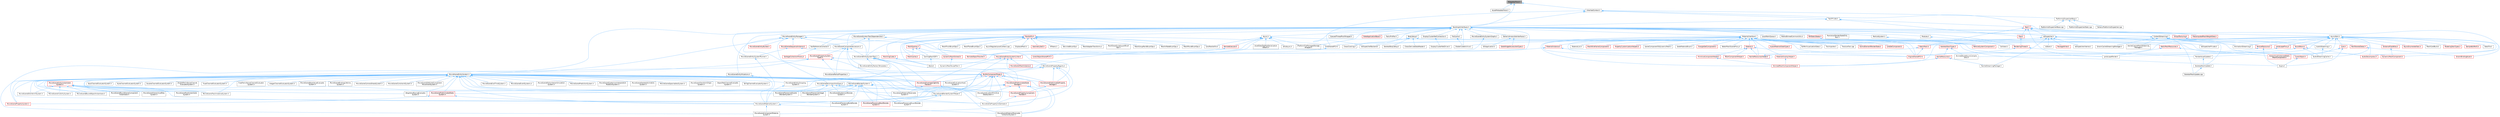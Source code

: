 digraph "MetadataTrace.h"
{
 // INTERACTIVE_SVG=YES
 // LATEX_PDF_SIZE
  bgcolor="transparent";
  edge [fontname=Helvetica,fontsize=10,labelfontname=Helvetica,labelfontsize=10];
  node [fontname=Helvetica,fontsize=10,shape=box,height=0.2,width=0.4];
  Node1 [id="Node000001",label="MetadataTrace.h",height=0.2,width=0.4,color="gray40", fillcolor="grey60", style="filled", fontcolor="black",tooltip=" "];
  Node1 -> Node2 [id="edge1_Node000001_Node000002",dir="back",color="steelblue1",style="solid",tooltip=" "];
  Node2 [id="Node000002",label="AssetMetadataTrace.h",height=0.2,width=0.4,color="grey40", fillcolor="white", style="filled",URL="$d5/d41/AssetMetadataTrace_8h.html",tooltip=" "];
  Node1 -> Node3 [id="edge2_Node000001_Node000003",dir="back",color="steelblue1",style="solid",tooltip=" "];
  Node3 [id="Node000003",label="InheritedContext.h",height=0.2,width=0.4,color="grey40", fillcolor="white", style="filled",URL="$dc/d6a/InheritedContext_8h.html",tooltip=" "];
  Node3 -> Node4 [id="edge3_Node000003_Node000004",dir="back",color="steelblue1",style="solid",tooltip=" "];
  Node4 [id="Node000004",label="AsyncWork.h",height=0.2,width=0.4,color="grey40", fillcolor="white", style="filled",URL="$da/d9a/AsyncWork_8h.html",tooltip=" "];
  Node4 -> Node5 [id="edge4_Node000004_Node000005",dir="back",color="steelblue1",style="solid",tooltip=" "];
  Node5 [id="Node000005",label="AnimationStreaming.h",height=0.2,width=0.4,color="grey40", fillcolor="white", style="filled",URL="$d5/d44/AnimationStreaming_8h.html",tooltip=" "];
  Node4 -> Node6 [id="edge5_Node000004_Node000006",dir="back",color="steelblue1",style="solid",tooltip=" "];
  Node6 [id="Node000006",label="AsyncEnumerateTask.h",height=0.2,width=0.4,color="red", fillcolor="#FFF0F0", style="filled",URL="$d5/d71/AsyncEnumerateTask_8h.html",tooltip=" "];
  Node4 -> Node9 [id="edge6_Node000004_Node000009",dir="back",color="steelblue1",style="solid",tooltip=" "];
  Node9 [id="Node000009",label="AudioDecompress.h",height=0.2,width=0.4,color="red", fillcolor="#FFF0F0", style="filled",URL="$d9/dfd/AudioDecompress_8h.html",tooltip=" "];
  Node4 -> Node11 [id="edge7_Node000004_Node000011",dir="back",color="steelblue1",style="solid",tooltip=" "];
  Node11 [id="Node000011",label="AudioStreaming.h",height=0.2,width=0.4,color="grey40", fillcolor="white", style="filled",URL="$db/d37/AudioStreaming_8h.html",tooltip=" "];
  Node11 -> Node12 [id="edge8_Node000011_Node000012",dir="back",color="steelblue1",style="solid",tooltip=" "];
  Node12 [id="Node000012",label="AudioStreamingCache.h",height=0.2,width=0.4,color="grey40", fillcolor="white", style="filled",URL="$d2/dc1/AudioStreamingCache_8h.html",tooltip=" "];
  Node4 -> Node12 [id="edge9_Node000004_Node000012",dir="back",color="steelblue1",style="solid",tooltip=" "];
  Node4 -> Node13 [id="edge10_Node000004_Node000013",dir="back",color="steelblue1",style="solid",tooltip=" "];
  Node13 [id="Node000013",label="Core.h",height=0.2,width=0.4,color="red", fillcolor="#FFF0F0", style="filled",URL="$d6/dd7/Core_8h.html",tooltip=" "];
  Node13 -> Node14 [id="edge11_Node000013_Node000014",dir="back",color="steelblue1",style="solid",tooltip=" "];
  Node14 [id="Node000014",label="CoreUObject.h",height=0.2,width=0.4,color="red", fillcolor="#FFF0F0", style="filled",URL="$d0/ded/CoreUObject_8h.html",tooltip=" "];
  Node14 -> Node15 [id="edge12_Node000014_Node000015",dir="back",color="steelblue1",style="solid",tooltip=" "];
  Node15 [id="Node000015",label="Engine.h",height=0.2,width=0.4,color="grey40", fillcolor="white", style="filled",URL="$d1/d34/Public_2Engine_8h.html",tooltip=" "];
  Node13 -> Node15 [id="edge13_Node000013_Node000015",dir="back",color="steelblue1",style="solid",tooltip=" "];
  Node4 -> Node22 [id="edge14_Node000004_Node000022",dir="back",color="steelblue1",style="solid",tooltip=" "];
  Node22 [id="Node000022",label="CoreSharedPCH.h",height=0.2,width=0.4,color="grey40", fillcolor="white", style="filled",URL="$d8/de5/CoreSharedPCH_8h.html",tooltip=" "];
  Node22 -> Node23 [id="edge15_Node000022_Node000023",dir="back",color="steelblue1",style="solid",tooltip=" "];
  Node23 [id="Node000023",label="CoreUObjectSharedPCH.h",height=0.2,width=0.4,color="red", fillcolor="#FFF0F0", style="filled",URL="$de/d2f/CoreUObjectSharedPCH_8h.html",tooltip=" "];
  Node4 -> Node27 [id="edge16_Node000004_Node000027",dir="back",color="steelblue1",style="solid",tooltip=" "];
  Node27 [id="Node000027",label="DistanceFieldAtlas.h",height=0.2,width=0.4,color="red", fillcolor="#FFF0F0", style="filled",URL="$df/def/DistanceFieldAtlas_8h.html",tooltip=" "];
  Node27 -> Node29 [id="edge17_Node000027_Node000029",dir="back",color="steelblue1",style="solid",tooltip=" "];
  Node29 [id="Node000029",label="DynamicMeshComponent.h",height=0.2,width=0.4,color="red", fillcolor="#FFF0F0", style="filled",URL="$d8/d66/DynamicMeshComponent_8h.html",tooltip=" "];
  Node4 -> Node101 [id="edge18_Node000004_Node000101",dir="back",color="steelblue1",style="solid",tooltip=" "];
  Node101 [id="Node000101",label="GroomBindingAsset.h",height=0.2,width=0.4,color="red", fillcolor="#FFF0F0", style="filled",URL="$de/d26/GroomBindingAsset_8h.html",tooltip=" "];
  Node4 -> Node107 [id="edge19_Node000004_Node000107",dir="back",color="steelblue1",style="solid",tooltip=" "];
  Node107 [id="Node000107",label="HierarchicalInstancedStatic\lMeshComponent.h",height=0.2,width=0.4,color="red", fillcolor="#FFF0F0", style="filled",URL="$d3/ddb/HierarchicalInstancedStaticMeshComponent_8h.html",tooltip=" "];
  Node4 -> Node109 [id="edge20_Node000004_Node000109",dir="back",color="steelblue1",style="solid",tooltip=" "];
  Node109 [id="Node000109",label="LandscapeProxy.h",height=0.2,width=0.4,color="red", fillcolor="#FFF0F0", style="filled",URL="$db/dae/LandscapeProxy_8h.html",tooltip=" "];
  Node109 -> Node116 [id="edge21_Node000109_Node000116",dir="back",color="steelblue1",style="solid",tooltip=" "];
  Node116 [id="Node000116",label="LandscapeRender.h",height=0.2,width=0.4,color="grey40", fillcolor="white", style="filled",URL="$df/d67/LandscapeRender_8h.html",tooltip=" "];
  Node4 -> Node119 [id="edge22_Node000004_Node000119",dir="back",color="steelblue1",style="solid",tooltip=" "];
  Node119 [id="Node000119",label="MeshCardBuild.h",height=0.2,width=0.4,color="grey40", fillcolor="white", style="filled",URL="$d8/df6/MeshCardBuild_8h.html",tooltip=" "];
  Node4 -> Node120 [id="edge23_Node000004_Node000120",dir="back",color="steelblue1",style="solid",tooltip=" "];
  Node120 [id="Node000120",label="ModelingTaskTypes.h",height=0.2,width=0.4,color="red", fillcolor="#FFF0F0", style="filled",URL="$d0/dd2/ModelingTaskTypes_8h.html",tooltip=" "];
  Node4 -> Node122 [id="edge24_Node000004_Node000122",dir="back",color="steelblue1",style="solid",tooltip=" "];
  Node122 [id="Node000122",label="RenderAssetUpdate.h",height=0.2,width=0.4,color="grey40", fillcolor="white", style="filled",URL="$df/da4/RenderAssetUpdate_8h.html",tooltip=" "];
  Node122 -> Node123 [id="edge25_Node000122_Node000123",dir="back",color="steelblue1",style="solid",tooltip=" "];
  Node123 [id="Node000123",label="SkeletalMeshUpdate.h",height=0.2,width=0.4,color="grey40", fillcolor="white", style="filled",URL="$df/d79/SkeletalMeshUpdate_8h.html",tooltip=" "];
  Node123 -> Node124 [id="edge26_Node000123_Node000124",dir="back",color="steelblue1",style="solid",tooltip=" "];
  Node124 [id="Node000124",label="SkeletalMeshUpdate.cpp",height=0.2,width=0.4,color="grey40", fillcolor="white", style="filled",URL="$db/d45/SkeletalMeshUpdate_8cpp.html",tooltip=" "];
  Node4 -> Node125 [id="edge27_Node000004_Node000125",dir="back",color="steelblue1",style="solid",tooltip=" "];
  Node125 [id="Node000125",label="SampleBufferIO.h",height=0.2,width=0.4,color="red", fillcolor="#FFF0F0", style="filled",URL="$df/d39/SampleBufferIO_8h.html",tooltip=" "];
  Node4 -> Node139 [id="edge28_Node000004_Node000139",dir="back",color="steelblue1",style="solid",tooltip=" "];
  Node139 [id="Node000139",label="SkinnedAssetAsyncCompile\lUtils.h",height=0.2,width=0.4,color="grey40", fillcolor="white", style="filled",URL="$d0/dc7/SkinnedAssetAsyncCompileUtils_8h.html",tooltip=" "];
  Node4 -> Node140 [id="edge29_Node000004_Node000140",dir="back",color="steelblue1",style="solid",tooltip=" "];
  Node140 [id="Node000140",label="SoundWave.h",height=0.2,width=0.4,color="red", fillcolor="#FFF0F0", style="filled",URL="$d3/d6d/SoundWave_8h.html",tooltip=" "];
  Node140 -> Node9 [id="edge30_Node000140_Node000009",dir="back",color="steelblue1",style="solid",tooltip=" "];
  Node140 -> Node12 [id="edge31_Node000140_Node000012",dir="back",color="steelblue1",style="solid",tooltip=" "];
  Node140 -> Node25 [id="edge32_Node000140_Node000025",dir="back",color="steelblue1",style="solid",tooltip=" "];
  Node25 [id="Node000025",label="EngineSharedPCH.h",height=0.2,width=0.4,color="red", fillcolor="#FFF0F0", style="filled",URL="$dc/dbb/EngineSharedPCH_8h.html",tooltip=" "];
  Node4 -> Node174 [id="edge33_Node000004_Node000174",dir="back",color="steelblue1",style="solid",tooltip=" "];
  Node174 [id="Node000174",label="StaticMesh.h",height=0.2,width=0.4,color="red", fillcolor="#FFF0F0", style="filled",URL="$dc/d8f/StaticMesh_8h.html",tooltip=" "];
  Node174 -> Node25 [id="edge34_Node000174_Node000025",dir="back",color="steelblue1",style="solid",tooltip=" "];
  Node174 -> Node429 [id="edge35_Node000174_Node000429",dir="back",color="steelblue1",style="solid",tooltip=" "];
  Node429 [id="Node000429",label="NaniteResourcesHelper.h",height=0.2,width=0.4,color="red", fillcolor="#FFF0F0", style="filled",URL="$dc/d48/NaniteResourcesHelper_8h.html",tooltip=" "];
  Node429 -> Node429 [id="edge36_Node000429_Node000429",dir="back",color="steelblue1",style="solid",tooltip=" "];
  Node4 -> Node436 [id="edge37_Node000004_Node000436",dir="back",color="steelblue1",style="solid",tooltip=" "];
  Node436 [id="Node000436",label="StatsFile.h",height=0.2,width=0.4,color="grey40", fillcolor="white", style="filled",URL="$d7/d3b/StatsFile_8h.html",tooltip=" "];
  Node4 -> Node437 [id="edge38_Node000004_Node000437",dir="back",color="steelblue1",style="solid",tooltip=" "];
  Node437 [id="Node000437",label="TextureResource.h",height=0.2,width=0.4,color="red", fillcolor="#FFF0F0", style="filled",URL="$dd/df3/TextureResource_8h.html",tooltip=" "];
  Node437 -> Node15 [id="edge39_Node000437_Node000015",dir="back",color="steelblue1",style="solid",tooltip=" "];
  Node437 -> Node25 [id="edge40_Node000437_Node000025",dir="back",color="steelblue1",style="solid",tooltip=" "];
  Node3 -> Node448 [id="edge41_Node000003_Node000448",dir="back",color="steelblue1",style="solid",tooltip=" "];
  Node448 [id="Node000448",label="IoDispatcherBackend.h",height=0.2,width=0.4,color="grey40", fillcolor="white", style="filled",URL="$d3/df3/IoDispatcherBackend_8h.html",tooltip=" "];
  Node3 -> Node449 [id="edge42_Node000003_Node000449",dir="back",color="steelblue1",style="solid",tooltip=" "];
  Node449 [id="Node000449",label="PlatformIoDispatcherBase.h",height=0.2,width=0.4,color="grey40", fillcolor="white", style="filled",URL="$d7/d2e/PlatformIoDispatcherBase_8h.html",tooltip=" "];
  Node449 -> Node450 [id="edge43_Node000449_Node000450",dir="back",color="steelblue1",style="solid",tooltip=" "];
  Node450 [id="Node000450",label="GenericPlatformIoDispatcher.cpp",height=0.2,width=0.4,color="grey40", fillcolor="white", style="filled",URL="$d3/d36/GenericPlatformIoDispatcher_8cpp.html",tooltip=" "];
  Node449 -> Node451 [id="edge44_Node000449_Node000451",dir="back",color="steelblue1",style="solid",tooltip=" "];
  Node451 [id="Node000451",label="PlatformIoDispatcherBase.cpp",height=0.2,width=0.4,color="grey40", fillcolor="white", style="filled",URL="$d6/dce/PlatformIoDispatcherBase_8cpp.html",tooltip=" "];
  Node449 -> Node452 [id="edge45_Node000449_Node000452",dir="back",color="steelblue1",style="solid",tooltip=" "];
  Node452 [id="Node000452",label="PlatformIoDispatcherStats.cpp",height=0.2,width=0.4,color="grey40", fillcolor="white", style="filled",URL="$df/d0f/PlatformIoDispatcherStats_8cpp.html",tooltip=" "];
  Node3 -> Node453 [id="edge46_Node000003_Node000453",dir="back",color="steelblue1",style="solid",tooltip=" "];
  Node453 [id="Node000453",label="TaskGraphInterfaces.h",height=0.2,width=0.4,color="grey40", fillcolor="white", style="filled",URL="$d2/d4c/TaskGraphInterfaces_8h.html",tooltip=" "];
  Node453 -> Node454 [id="edge47_Node000453_Node000454",dir="back",color="steelblue1",style="solid",tooltip=" "];
  Node454 [id="Node000454",label="Async.h",height=0.2,width=0.4,color="grey40", fillcolor="white", style="filled",URL="$d7/ddf/Async_8h.html",tooltip=" "];
  Node454 -> Node455 [id="edge48_Node000454_Node000455",dir="back",color="steelblue1",style="solid",tooltip=" "];
  Node455 [id="Node000455",label="AssetDataTagMapSerialization\lDetails.h",height=0.2,width=0.4,color="grey40", fillcolor="white", style="filled",URL="$d5/d67/AssetDataTagMapSerializationDetails_8h.html",tooltip=" "];
  Node454 -> Node14 [id="edge49_Node000454_Node000014",dir="back",color="steelblue1",style="solid",tooltip=" "];
  Node454 -> Node456 [id="edge50_Node000454_Node000456",dir="back",color="steelblue1",style="solid",tooltip=" "];
  Node456 [id="Node000456",label="CoroParallelFor.h",height=0.2,width=0.4,color="grey40", fillcolor="white", style="filled",URL="$d2/d05/CoroParallelFor_8h.html",tooltip=" "];
  Node454 -> Node457 [id="edge51_Node000454_Node000457",dir="back",color="steelblue1",style="solid",tooltip=" "];
  Node457 [id="Node000457",label="DynamicMeshSculptTool.h",height=0.2,width=0.4,color="grey40", fillcolor="white", style="filled",URL="$d6/d16/DynamicMeshSculptTool_8h.html",tooltip=" "];
  Node454 -> Node458 [id="edge52_Node000454_Node000458",dir="back",color="steelblue1",style="solid",tooltip=" "];
  Node458 [id="Node000458",label="IPlatformFileManagedStorage\lWrapper.h",height=0.2,width=0.4,color="grey40", fillcolor="white", style="filled",URL="$db/d2e/IPlatformFileManagedStorageWrapper_8h.html",tooltip=" "];
  Node454 -> Node459 [id="edge53_Node000454_Node000459",dir="back",color="steelblue1",style="solid",tooltip=" "];
  Node459 [id="Node000459",label="RemoteExecutor.h",height=0.2,width=0.4,color="red", fillcolor="#FFF0F0", style="filled",URL="$d4/dbc/RemoteExecutor_8h.html",tooltip=" "];
  Node459 -> Node460 [id="edge54_Node000459_Node000460",dir="back",color="steelblue1",style="solid",tooltip=" "];
  Node460 [id="Node000460",label="RemoteObjectTransfer.h",height=0.2,width=0.4,color="red", fillcolor="#FFF0F0", style="filled",URL="$df/d26/RemoteObjectTransfer_8h.html",tooltip=" "];
  Node454 -> Node460 [id="edge55_Node000454_Node000460",dir="back",color="steelblue1",style="solid",tooltip=" "];
  Node454 -> Node1221 [id="edge56_Node000454_Node001221",dir="back",color="steelblue1",style="solid",tooltip=" "];
  Node1221 [id="Node001221",label="UtilsAsync.h",height=0.2,width=0.4,color="grey40", fillcolor="white", style="filled",URL="$d2/d0c/UtilsAsync_8h.html",tooltip=" "];
  Node453 -> Node463 [id="edge57_Node000453_Node000463",dir="back",color="steelblue1",style="solid",tooltip=" "];
  Node463 [id="Node000463",label="BodySetup.h",height=0.2,width=0.4,color="grey40", fillcolor="white", style="filled",URL="$d8/d7b/BodySetup_8h.html",tooltip=" "];
  Node463 -> Node464 [id="edge58_Node000463_Node000464",dir="back",color="steelblue1",style="solid",tooltip=" "];
  Node464 [id="Node000464",label="ChaosCooking.h",height=0.2,width=0.4,color="grey40", fillcolor="white", style="filled",URL="$de/d88/ChaosCooking_8h.html",tooltip=" "];
  Node463 -> Node465 [id="edge59_Node000463_Node000465",dir="back",color="steelblue1",style="solid",tooltip=" "];
  Node465 [id="Node000465",label="ChaosDerivedDataReader.h",height=0.2,width=0.4,color="grey40", fillcolor="white", style="filled",URL="$de/d70/ChaosDerivedDataReader_8h.html",tooltip=" "];
  Node463 -> Node29 [id="edge60_Node000463_Node000029",dir="back",color="steelblue1",style="solid",tooltip=" "];
  Node463 -> Node466 [id="edge61_Node000463_Node000466",dir="back",color="steelblue1",style="solid",tooltip=" "];
  Node466 [id="Node000466",label="SkeletalBodySetup.h",height=0.2,width=0.4,color="grey40", fillcolor="white", style="filled",URL="$dc/dbc/SkeletalBodySetup_8h.html",tooltip=" "];
  Node453 -> Node464 [id="edge62_Node000453_Node000464",dir="back",color="steelblue1",style="solid",tooltip=" "];
  Node453 -> Node1222 [id="edge63_Node000453_Node001222",dir="back",color="steelblue1",style="solid",tooltip=" "];
  Node1222 [id="Node001222",label="ContentStreaming.h",height=0.2,width=0.4,color="grey40", fillcolor="white", style="filled",URL="$dd/d05/ContentStreaming_8h.html",tooltip=" "];
  Node1222 -> Node5 [id="edge64_Node001222_Node000005",dir="back",color="steelblue1",style="solid",tooltip=" "];
  Node1222 -> Node9 [id="edge65_Node001222_Node000009",dir="back",color="steelblue1",style="solid",tooltip=" "];
  Node1222 -> Node11 [id="edge66_Node001222_Node000011",dir="back",color="steelblue1",style="solid",tooltip=" "];
  Node1222 -> Node12 [id="edge67_Node001222_Node000012",dir="back",color="steelblue1",style="solid",tooltip=" "];
  Node1222 -> Node1223 [id="edge68_Node001222_Node001223",dir="back",color="steelblue1",style="solid",tooltip=" "];
  Node1223 [id="Node001223",label="GroomCacheStreamingManager.h",height=0.2,width=0.4,color="grey40", fillcolor="white", style="filled",URL="$d3/dcf/GroomCacheStreamingManager_8h.html",tooltip=" "];
  Node1222 -> Node1224 [id="edge69_Node001222_Node001224",dir="back",color="steelblue1",style="solid",tooltip=" "];
  Node1224 [id="Node001224",label="NaniteCoarseMeshStreaming\lManager.h",height=0.2,width=0.4,color="grey40", fillcolor="white", style="filled",URL="$d2/dd8/NaniteCoarseMeshStreamingManager_8h.html",tooltip=" "];
  Node1222 -> Node124 [id="edge70_Node001222_Node000124",dir="back",color="steelblue1",style="solid",tooltip=" "];
  Node1222 -> Node675 [id="edge71_Node001222_Node000675",dir="back",color="steelblue1",style="solid",tooltip=" "];
  Node675 [id="Node000675",label="SkinnedMeshComponentHelper.h",height=0.2,width=0.4,color="red", fillcolor="#FFF0F0", style="filled",URL="$db/d81/SkinnedMeshComponentHelper_8h.html",tooltip=" "];
  Node1222 -> Node140 [id="edge72_Node001222_Node000140",dir="back",color="steelblue1",style="solid",tooltip=" "];
  Node453 -> Node22 [id="edge73_Node000453_Node000022",dir="back",color="steelblue1",style="solid",tooltip=" "];
  Node453 -> Node180 [id="edge74_Node000453_Node000180",dir="back",color="steelblue1",style="solid",tooltip=" "];
  Node180 [id="Node000180",label="DisplayClusterNetConnection.h",height=0.2,width=0.4,color="grey40", fillcolor="white", style="filled",URL="$d0/df0/DisplayClusterNetConnection_8h.html",tooltip=" "];
  Node180 -> Node181 [id="edge75_Node000180_Node000181",dir="back",color="steelblue1",style="solid",tooltip=" "];
  Node181 [id="Node000181",label="DisplayClusterNetDriver.h",height=0.2,width=0.4,color="grey40", fillcolor="white", style="filled",URL="$db/de1/DisplayClusterNetDriver_8h.html",tooltip=" "];
  Node453 -> Node1225 [id="edge76_Node000453_Node001225",dir="back",color="steelblue1",style="solid",tooltip=" "];
  Node1225 [id="Node001225",label="FastReferenceCollector.h",height=0.2,width=0.4,color="grey40", fillcolor="white", style="filled",URL="$dd/d44/FastReferenceCollector_8h.html",tooltip=" "];
  Node1225 -> Node1226 [id="edge77_Node001225_Node001226",dir="back",color="steelblue1",style="solid",tooltip=" "];
  Node1226 [id="Node001226",label="GarbageCollectionHistory.h",height=0.2,width=0.4,color="red", fillcolor="#FFF0F0", style="filled",URL="$d5/dee/GarbageCollectionHistory_8h.html",tooltip=" "];
  Node453 -> Node1228 [id="edge78_Node000453_Node001228",dir="back",color="steelblue1",style="solid",tooltip=" "];
  Node1228 [id="Node001228",label="FileCache.h",height=0.2,width=0.4,color="grey40", fillcolor="white", style="filled",URL="$da/d07/FileCache_8h.html",tooltip=" "];
  Node1228 -> Node1229 [id="edge79_Node001228_Node001229",dir="back",color="steelblue1",style="solid",tooltip=" "];
  Node1229 [id="Node001229",label="ShaderCodeArchive.h",height=0.2,width=0.4,color="grey40", fillcolor="white", style="filled",URL="$d4/dfd/ShaderCodeArchive_8h.html",tooltip=" "];
  Node453 -> Node1230 [id="edge80_Node000453_Node001230",dir="back",color="steelblue1",style="solid",tooltip=" "];
  Node1230 [id="Node001230",label="GenericAccessibleInterfaces.h",height=0.2,width=0.4,color="grey40", fillcolor="white", style="filled",URL="$d9/dbb/GenericAccessibleInterfaces_8h.html",tooltip=" "];
  Node1230 -> Node1231 [id="edge81_Node001230_Node001231",dir="back",color="steelblue1",style="solid",tooltip=" "];
  Node1231 [id="Node001231",label="IOSApplication.h",height=0.2,width=0.4,color="grey40", fillcolor="white", style="filled",URL="$de/d94/IOSApplication_8h.html",tooltip=" "];
  Node1230 -> Node1232 [id="edge82_Node001230_Node001232",dir="back",color="steelblue1",style="solid",tooltip=" "];
  Node1232 [id="Node001232",label="SlateWidgetAccessibleTypes.h",height=0.2,width=0.4,color="red", fillcolor="#FFF0F0", style="filled",URL="$d2/dbd/SlateWidgetAccessibleTypes_8h.html",tooltip=" "];
  Node453 -> Node458 [id="edge83_Node000453_Node000458",dir="back",color="steelblue1",style="solid",tooltip=" "];
  Node453 -> Node1910 [id="edge84_Node000453_Node001910",dir="back",color="steelblue1",style="solid",tooltip=" "];
  Node1910 [id="Node001910",label="IoDispatcher.h",height=0.2,width=0.4,color="grey40", fillcolor="white", style="filled",URL="$d8/d3c/IoDispatcher_8h.html",tooltip=" "];
  Node1910 -> Node1911 [id="edge85_Node001910_Node001911",dir="back",color="steelblue1",style="solid",tooltip=" "];
  Node1911 [id="Node001911",label="HairStrandsDatas.h",height=0.2,width=0.4,color="red", fillcolor="#FFF0F0", style="filled",URL="$d6/daf/HairStrandsDatas_8h.html",tooltip=" "];
  Node1911 -> Node101 [id="edge86_Node001911_Node000101",dir="back",color="steelblue1",style="solid",tooltip=" "];
  Node1910 -> Node448 [id="edge87_Node001910_Node000448",dir="back",color="steelblue1",style="solid",tooltip=" "];
  Node1910 -> Node1923 [id="edge88_Node001910_Node001923",dir="back",color="steelblue1",style="solid",tooltip=" "];
  Node1923 [id="Node001923",label="IoDispatcherInternal.h",height=0.2,width=0.4,color="grey40", fillcolor="white", style="filled",URL="$da/dee/IoDispatcherInternal_8h.html",tooltip=" "];
  Node1910 -> Node1924 [id="edge89_Node001910_Node001924",dir="back",color="steelblue1",style="solid",tooltip=" "];
  Node1924 [id="Node001924",label="IoDispatcherPrivate.h",height=0.2,width=0.4,color="grey40", fillcolor="white", style="filled",URL="$d3/dea/IoDispatcherPrivate_8h.html",tooltip=" "];
  Node1910 -> Node1925 [id="edge90_Node001910_Node001925",dir="back",color="steelblue1",style="solid",tooltip=" "];
  Node1925 [id="Node001925",label="IoStore.h",height=0.2,width=0.4,color="grey40", fillcolor="white", style="filled",URL="$d5/d52/IoStore_8h.html",tooltip=" "];
  Node1910 -> Node965 [id="edge91_Node001910_Node000965",dir="back",color="steelblue1",style="solid",tooltip=" "];
  Node965 [id="Node000965",label="NaniteStreamingManager.h",height=0.2,width=0.4,color="grey40", fillcolor="white", style="filled",URL="$d2/d3f/NaniteStreamingManager_8h.html",tooltip=" "];
  Node1910 -> Node1926 [id="edge92_Node001910_Node001926",dir="back",color="steelblue1",style="solid",tooltip=" "];
  Node1926 [id="Node001926",label="PackageWriter.h",height=0.2,width=0.4,color="red", fillcolor="#FFF0F0", style="filled",URL="$d4/d04/PackageWriter_8h.html",tooltip=" "];
  Node1910 -> Node1229 [id="edge93_Node001910_Node001229",dir="back",color="steelblue1",style="solid",tooltip=" "];
  Node1910 -> Node123 [id="edge94_Node001910_Node000123",dir="back",color="steelblue1",style="solid",tooltip=" "];
  Node453 -> Node1932 [id="edge95_Node000453_Node001932",dir="back",color="steelblue1",style="solid",tooltip=" "];
  Node1932 [id="Node001932",label="LocalWorkQueue.h",height=0.2,width=0.4,color="grey40", fillcolor="white", style="filled",URL="$d7/d67/LocalWorkQueue_8h.html",tooltip=" "];
  Node453 -> Node1933 [id="edge96_Node000453_Node001933",dir="back",color="steelblue1",style="solid",tooltip=" "];
  Node1933 [id="Node001933",label="MallocBinnedCommonUtils.h",height=0.2,width=0.4,color="grey40", fillcolor="white", style="filled",URL="$dc/ded/MallocBinnedCommonUtils_8h.html",tooltip=" "];
  Node453 -> Node1934 [id="edge97_Node000453_Node001934",dir="back",color="steelblue1",style="solid",tooltip=" "];
  Node1934 [id="Node001934",label="MarkActorRenderStateDirty\lTask.h",height=0.2,width=0.4,color="grey40", fillcolor="white", style="filled",URL="$d0/d61/MarkActorRenderStateDirtyTask_8h.html",tooltip=" "];
  Node453 -> Node1935 [id="edge98_Node000453_Node001935",dir="back",color="steelblue1",style="solid",tooltip=" "];
  Node1935 [id="Node001935",label="MaterialInterface.h",height=0.2,width=0.4,color="grey40", fillcolor="white", style="filled",URL="$de/daa/MaterialInterface_8h.html",tooltip=" "];
  Node1935 -> Node1936 [id="edge99_Node001935_Node001936",dir="back",color="steelblue1",style="solid",tooltip=" "];
  Node1936 [id="Node001936",label="AudioMaterialSlateTypes.h",height=0.2,width=0.4,color="red", fillcolor="#FFF0F0", style="filled",URL="$d3/d2d/AudioMaterialSlateTypes_8h.html",tooltip=" "];
  Node1935 -> Node1943 [id="edge100_Node001935_Node001943",dir="back",color="steelblue1",style="solid",tooltip=" "];
  Node1943 [id="Node001943",label="BufferVisualizationData.h",height=0.2,width=0.4,color="grey40", fillcolor="white", style="filled",URL="$df/df1/BufferVisualizationData_8h.html",tooltip=" "];
  Node1935 -> Node15 [id="edge101_Node001935_Node000015",dir="back",color="steelblue1",style="solid",tooltip=" "];
  Node1935 -> Node25 [id="edge102_Node001935_Node000025",dir="back",color="steelblue1",style="solid",tooltip=" "];
  Node1935 -> Node1944 [id="edge103_Node001935_Node001944",dir="back",color="steelblue1",style="solid",tooltip=" "];
  Node1944 [id="Node001944",label="FbxImporter.h",height=0.2,width=0.4,color="grey40", fillcolor="white", style="filled",URL="$d4/dfb/FbxImporter_8h.html",tooltip=" "];
  Node1935 -> Node289 [id="edge104_Node001935_Node000289",dir="back",color="steelblue1",style="solid",tooltip=" "];
  Node289 [id="Node000289",label="FractureTool.cpp",height=0.2,width=0.4,color="grey40", fillcolor="white", style="filled",URL="$dc/d9a/FractureTool_8cpp.html",tooltip=" "];
  Node1935 -> Node1945 [id="edge105_Node001935_Node001945",dir="back",color="steelblue1",style="solid",tooltip=" "];
  Node1945 [id="Node001945",label="GizmoElementRenderState.h",height=0.2,width=0.4,color="red", fillcolor="#FFF0F0", style="filled",URL="$dd/def/GizmoElementRenderState_8h.html",tooltip=" "];
  Node1935 -> Node116 [id="edge106_Node001935_Node000116",dir="back",color="steelblue1",style="solid",tooltip=" "];
  Node1935 -> Node595 [id="edge107_Node001935_Node000595",dir="back",color="steelblue1",style="solid",tooltip=" "];
  Node595 [id="Node000595",label="LineSetComponent.h",height=0.2,width=0.4,color="red", fillcolor="#FFF0F0", style="filled",URL="$d7/d6b/LineSetComponent_8h.html",tooltip=" "];
  Node1935 -> Node807 [id="edge108_Node001935_Node000807",dir="back",color="steelblue1",style="solid",tooltip=" "];
  Node807 [id="Node000807",label="Material.h",height=0.2,width=0.4,color="red", fillcolor="#FFF0F0", style="filled",URL="$df/d12/Material_8h.html",tooltip=" "];
  Node807 -> Node25 [id="edge109_Node000807_Node000025",dir="back",color="steelblue1",style="solid",tooltip=" "];
  Node807 -> Node825 [id="edge110_Node000807_Node000825",dir="back",color="steelblue1",style="solid",tooltip=" "];
  Node825 [id="Node000825",label="MeshComponentHelper.h",height=0.2,width=0.4,color="red", fillcolor="#FFF0F0", style="filled",URL="$d3/de8/MeshComponentHelper_8h.html",tooltip=" "];
  Node807 -> Node429 [id="edge111_Node000807_Node000429",dir="back",color="steelblue1",style="solid",tooltip=" "];
  Node807 -> Node827 [id="edge112_Node000807_Node000827",dir="back",color="steelblue1",style="solid",tooltip=" "];
  Node827 [id="Node000827",label="PrimitiveComponentHelper.h",height=0.2,width=0.4,color="red", fillcolor="#FFF0F0", style="filled",URL="$d1/d08/PrimitiveComponentHelper_8h.html",tooltip=" "];
  Node827 -> Node675 [id="edge113_Node000827_Node000675",dir="back",color="steelblue1",style="solid",tooltip=" "];
  Node1935 -> Node1946 [id="edge114_Node001935_Node001946",dir="back",color="steelblue1",style="solid",tooltip=" "];
  Node1946 [id="Node001946",label="MaterialInstance.h",height=0.2,width=0.4,color="red", fillcolor="#FFF0F0", style="filled",URL="$d7/d9c/MaterialInstance_8h.html",tooltip=" "];
  Node1946 -> Node25 [id="edge115_Node001946_Node000025",dir="back",color="steelblue1",style="solid",tooltip=" "];
  Node1946 -> Node1134 [id="edge116_Node001946_Node001134",dir="back",color="steelblue1",style="solid",tooltip=" "];
  Node1134 [id="Node001134",label="MovieSceneMaterialSystem.h",height=0.2,width=0.4,color="grey40", fillcolor="white", style="filled",URL="$d2/d2f/MovieSceneMaterialSystem_8h.html",tooltip=" "];
  Node1134 -> Node1130 [id="edge117_Node001134_Node001130",dir="back",color="steelblue1",style="solid",tooltip=" "];
  Node1130 [id="Node001130",label="MovieSceneComponentMaterial\lSystem.h",height=0.2,width=0.4,color="grey40", fillcolor="white", style="filled",URL="$d7/d7c/MovieSceneComponentMaterialSystem_8h.html",tooltip=" "];
  Node1134 -> Node1131 [id="edge118_Node001134_Node001131",dir="back",color="steelblue1",style="solid",tooltip=" "];
  Node1131 [id="Node001131",label="MovieSceneMaterialParameter\lCollectionSystem.h",height=0.2,width=0.4,color="grey40", fillcolor="white", style="filled",URL="$d4/d18/MovieSceneMaterialParameterCollectionSystem_8h.html",tooltip=" "];
  Node1935 -> Node1588 [id="edge119_Node001935_Node001588",dir="back",color="steelblue1",style="solid",tooltip=" "];
  Node1588 [id="Node001588",label="MaterialList.h",height=0.2,width=0.4,color="grey40", fillcolor="white", style="filled",URL="$df/d0c/MaterialList_8h.html",tooltip=" "];
  Node1935 -> Node1956 [id="edge120_Node001935_Node001956",dir="back",color="steelblue1",style="solid",tooltip=" "];
  Node1956 [id="Node001956",label="MaterialOverlayHelper.h",height=0.2,width=0.4,color="red", fillcolor="#FFF0F0", style="filled",URL="$d4/d43/MaterialOverlayHelper_8h.html",tooltip=" "];
  Node1956 -> Node675 [id="edge121_Node001956_Node000675",dir="back",color="steelblue1",style="solid",tooltip=" "];
  Node1935 -> Node825 [id="edge122_Node001935_Node000825",dir="back",color="steelblue1",style="solid",tooltip=" "];
  Node1935 -> Node598 [id="edge123_Node001935_Node000598",dir="back",color="steelblue1",style="solid",tooltip=" "];
  Node598 [id="Node000598",label="MeshWireframeComponent.h",height=0.2,width=0.4,color="red", fillcolor="#FFF0F0", style="filled",URL="$d7/d66/MeshWireframeComponent_8h.html",tooltip=" "];
  Node1935 -> Node963 [id="edge124_Node001935_Node000963",dir="back",color="steelblue1",style="solid",tooltip=" "];
  Node963 [id="Node000963",label="NaniteResources.h",height=0.2,width=0.4,color="red", fillcolor="#FFF0F0", style="filled",URL="$d7/d8b/NaniteResources_8h.html",tooltip=" "];
  Node963 -> Node965 [id="edge125_Node000963_Node000965",dir="back",color="steelblue1",style="solid",tooltip=" "];
  Node963 -> Node675 [id="edge126_Node000963_Node000675",dir="back",color="steelblue1",style="solid",tooltip=" "];
  Node1935 -> Node429 [id="edge127_Node001935_Node000429",dir="back",color="steelblue1",style="solid",tooltip=" "];
  Node1935 -> Node715 [id="edge128_Node001935_Node000715",dir="back",color="steelblue1",style="solid",tooltip=" "];
  Node715 [id="Node000715",label="ParticleSystemComponent.h",height=0.2,width=0.4,color="red", fillcolor="#FFF0F0", style="filled",URL="$d4/d17/ParticleSystemComponent_8h.html",tooltip=" "];
  Node1935 -> Node827 [id="edge129_Node001935_Node000827",dir="back",color="steelblue1",style="solid",tooltip=" "];
  Node1935 -> Node1499 [id="edge130_Node001935_Node001499",dir="back",color="steelblue1",style="solid",tooltip=" "];
  Node1499 [id="Node001499",label="PropertyCustomizationHelpers.h",height=0.2,width=0.4,color="red", fillcolor="#FFF0F0", style="filled",URL="$d7/dd0/PropertyCustomizationHelpers_8h.html",tooltip=" "];
  Node1935 -> Node1957 [id="edge131_Node001935_Node001957",dir="back",color="steelblue1",style="solid",tooltip=" "];
  Node1957 [id="Node001957",label="SceneComponentToDynamicMesh.h",height=0.2,width=0.4,color="grey40", fillcolor="white", style="filled",URL="$d2/dfd/SceneComponentToDynamicMesh_8h.html",tooltip=" "];
  Node1935 -> Node954 [id="edge132_Node001935_Node000954",dir="back",color="steelblue1",style="solid",tooltip=" "];
  Node954 [id="Node000954",label="SkeletalMeshTypes.h",height=0.2,width=0.4,color="red", fillcolor="#FFF0F0", style="filled",URL="$d5/d0c/SkeletalMeshTypes_8h.html",tooltip=" "];
  Node954 -> Node963 [id="edge133_Node000954_Node000963",dir="back",color="steelblue1",style="solid",tooltip=" "];
  Node954 -> Node139 [id="edge134_Node000954_Node000139",dir="back",color="steelblue1",style="solid",tooltip=" "];
  Node1935 -> Node675 [id="edge135_Node001935_Node000675",dir="back",color="steelblue1",style="solid",tooltip=" "];
  Node1935 -> Node1569 [id="edge136_Node001935_Node001569",dir="back",color="steelblue1",style="solid",tooltip=" "];
  Node1569 [id="Node001569",label="SlateMaterialBrush.h",height=0.2,width=0.4,color="grey40", fillcolor="white", style="filled",URL="$d0/d58/SlateMaterialBrush_8h.html",tooltip=" "];
  Node1935 -> Node691 [id="edge137_Node001935_Node000691",dir="back",color="steelblue1",style="solid",tooltip=" "];
  Node691 [id="Node000691",label="StaticMeshResources.h",height=0.2,width=0.4,color="red", fillcolor="#FFF0F0", style="filled",URL="$d0/db7/StaticMeshResources_8h.html",tooltip=" "];
  Node691 -> Node107 [id="edge138_Node000691_Node000107",dir="back",color="steelblue1",style="solid",tooltip=" "];
  Node691 -> Node116 [id="edge139_Node000691_Node000116",dir="back",color="steelblue1",style="solid",tooltip=" "];
  Node1935 -> Node702 [id="edge140_Node001935_Node000702",dir="back",color="steelblue1",style="solid",tooltip=" "];
  Node702 [id="Node000702",label="TriangleSetComponent.h",height=0.2,width=0.4,color="red", fillcolor="#FFF0F0", style="filled",URL="$d0/d95/TriangleSetComponent_8h.html",tooltip=" "];
  Node1935 -> Node1958 [id="edge141_Node001935_Node001958",dir="back",color="steelblue1",style="solid",tooltip=" "];
  Node1958 [id="Node001958",label="WaterMeshSceneProxy.h",height=0.2,width=0.4,color="grey40", fillcolor="white", style="filled",URL="$d2/d6c/WaterMeshSceneProxy_8h.html",tooltip=" "];
  Node453 -> Node1959 [id="edge142_Node000453_Node001959",dir="back",color="steelblue1",style="solid",tooltip=" "];
  Node1959 [id="Node001959",label="Modules.h",height=0.2,width=0.4,color="grey40", fillcolor="white", style="filled",URL="$dd/dc2/Modules_8h.html",tooltip=" "];
  Node1959 -> Node1960 [id="edge143_Node001959_Node001960",dir="back",color="steelblue1",style="solid",tooltip=" "];
  Node1960 [id="Node001960",label="Callstack.h",height=0.2,width=0.4,color="grey40", fillcolor="white", style="filled",URL="$df/d6a/Callstack_8h.html",tooltip=" "];
  Node453 -> Node1961 [id="edge144_Node000453_Node001961",dir="back",color="steelblue1",style="solid",tooltip=" "];
  Node1961 [id="Node001961",label="MovieSceneComponentAccessors.h",height=0.2,width=0.4,color="grey40", fillcolor="white", style="filled",URL="$db/d67/MovieSceneComponentAccessors_8h.html",tooltip=" "];
  Node1961 -> Node1962 [id="edge145_Node001961_Node001962",dir="back",color="steelblue1",style="solid",tooltip=" "];
  Node1962 [id="Node001962",label="MovieSceneEntityFactoryTemplates.h",height=0.2,width=0.4,color="grey40", fillcolor="white", style="filled",URL="$de/df8/MovieSceneEntityFactoryTemplates_8h.html",tooltip=" "];
  Node1961 -> Node1963 [id="edge146_Node001961_Node001963",dir="back",color="steelblue1",style="solid",tooltip=" "];
  Node1963 [id="Node001963",label="MovieSceneEntitySystemTask.h",height=0.2,width=0.4,color="grey40", fillcolor="white", style="filled",URL="$d5/dcb/MovieSceneEntitySystemTask_8h.html",tooltip=" "];
  Node1963 -> Node1090 [id="edge147_Node001963_Node001090",dir="back",color="steelblue1",style="solid",tooltip=" "];
  Node1090 [id="Node001090",label="MovieSceneBlenderSystemHelper.h",height=0.2,width=0.4,color="grey40", fillcolor="white", style="filled",URL="$d5/d47/MovieSceneBlenderSystemHelper_8h.html",tooltip=" "];
  Node1090 -> Node1091 [id="edge148_Node001090_Node001091",dir="back",color="steelblue1",style="solid",tooltip=" "];
  Node1091 [id="Node001091",label="MovieScenePiecewiseBoolBlender\lSystem.h",height=0.2,width=0.4,color="red", fillcolor="#FFF0F0", style="filled",URL="$d7/d27/MovieScenePiecewiseBoolBlenderSystem_8h.html",tooltip=" "];
  Node1090 -> Node1118 [id="edge149_Node001090_Node001118",dir="back",color="steelblue1",style="solid",tooltip=" "];
  Node1118 [id="Node001118",label="MovieScenePiecewiseByteBlender\lSystem.h",height=0.2,width=0.4,color="grey40", fillcolor="white", style="filled",URL="$d7/dde/MovieScenePiecewiseByteBlenderSystem_8h.html",tooltip=" "];
  Node1090 -> Node1119 [id="edge150_Node001090_Node001119",dir="back",color="steelblue1",style="solid",tooltip=" "];
  Node1119 [id="Node001119",label="MovieScenePiecewiseEnumBlender\lSystem.h",height=0.2,width=0.4,color="grey40", fillcolor="white", style="filled",URL="$d4/dfe/MovieScenePiecewiseEnumBlenderSystem_8h.html",tooltip=" "];
  Node1963 -> Node1962 [id="edge151_Node001963_Node001962",dir="back",color="steelblue1",style="solid",tooltip=" "];
  Node1963 -> Node1964 [id="edge152_Node001963_Node001964",dir="back",color="steelblue1",style="solid",tooltip=" "];
  Node1964 [id="Node001964",label="MovieSceneEntityGrouping\lSystem.h",height=0.2,width=0.4,color="grey40", fillcolor="white", style="filled",URL="$d6/dce/MovieSceneEntityGroupingSystem_8h.html",tooltip=" "];
  Node1964 -> Node1134 [id="edge153_Node001964_Node001134",dir="back",color="steelblue1",style="solid",tooltip=" "];
  Node1963 -> Node1122 [id="edge154_Node001963_Node001122",dir="back",color="steelblue1",style="solid",tooltip=" "];
  Node1122 [id="Node001122",label="MovieSceneOverlappingEntity\lTracker.h",height=0.2,width=0.4,color="red", fillcolor="#FFF0F0", style="filled",URL="$db/d41/MovieSceneOverlappingEntityTracker_8h.html",tooltip=" "];
  Node1122 -> Node1126 [id="edge155_Node001122_Node001126",dir="back",color="steelblue1",style="solid",tooltip=" "];
  Node1126 [id="Node001126",label="MovieSceneCustomPrimitive\lDataSystem.h",height=0.2,width=0.4,color="grey40", fillcolor="white", style="filled",URL="$d1/da0/MovieSceneCustomPrimitiveDataSystem_8h.html",tooltip=" "];
  Node1122 -> Node1128 [id="edge156_Node001122_Node001128",dir="back",color="steelblue1",style="solid",tooltip=" "];
  Node1128 [id="Node001128",label="MovieSceneMaterialParameter\lSystem.h",height=0.2,width=0.4,color="grey40", fillcolor="white", style="filled",URL="$d9/d38/MovieSceneMaterialParameterSystem_8h.html",tooltip=" "];
  Node1963 -> Node1136 [id="edge157_Node001963_Node001136",dir="back",color="steelblue1",style="solid",tooltip=" "];
  Node1136 [id="Node001136",label="MovieScenePreAnimatedProperty\lStorage.h",height=0.2,width=0.4,color="red", fillcolor="#FFF0F0", style="filled",URL="$de/d55/MovieScenePreAnimatedPropertyStorage_8h.html",tooltip=" "];
  Node1136 -> Node1138 [id="edge158_Node001136_Node001138",dir="back",color="steelblue1",style="solid",tooltip=" "];
  Node1138 [id="Node001138",label="MovieScenePropertyComponent\lHandler.h",height=0.2,width=0.4,color="red", fillcolor="#FFF0F0", style="filled",URL="$d1/d1c/MovieScenePropertyComponentHandler_8h.html",tooltip=" "];
  Node1138 -> Node1139 [id="edge159_Node001138_Node001139",dir="back",color="steelblue1",style="solid",tooltip=" "];
  Node1139 [id="Node001139",label="MovieScenePropertyInstantiator.h",height=0.2,width=0.4,color="grey40", fillcolor="white", style="filled",URL="$d2/ddc/MovieScenePropertyInstantiator_8h.html",tooltip=" "];
  Node1963 -> Node1129 [id="edge160_Node001963_Node001129",dir="back",color="steelblue1",style="solid",tooltip=" "];
  Node1129 [id="Node001129",label="MovieScenePreAnimatedState\lStorage.h",height=0.2,width=0.4,color="red", fillcolor="#FFF0F0", style="filled",URL="$db/d56/MovieScenePreAnimatedStateStorage_8h.html",tooltip=" "];
  Node1129 -> Node1130 [id="edge161_Node001129_Node001130",dir="back",color="steelblue1",style="solid",tooltip=" "];
  Node1129 -> Node1126 [id="edge162_Node001129_Node001126",dir="back",color="steelblue1",style="solid",tooltip=" "];
  Node1129 -> Node1131 [id="edge163_Node001129_Node001131",dir="back",color="steelblue1",style="solid",tooltip=" "];
  Node1129 -> Node1128 [id="edge164_Node001129_Node001128",dir="back",color="steelblue1",style="solid",tooltip=" "];
  Node1129 -> Node1141 [id="edge165_Node001129_Node001141",dir="back",color="steelblue1",style="solid",tooltip=" "];
  Node1141 [id="Node001141",label="MovieScenePreAnimatedState\lSystem.h",height=0.2,width=0.4,color="red", fillcolor="#FFF0F0", style="filled",URL="$df/d2d/MovieScenePreAnimatedStateSystem_8h.html",tooltip=" "];
  Node1141 -> Node1134 [id="edge166_Node001141_Node001134",dir="back",color="steelblue1",style="solid",tooltip=" "];
  Node1141 -> Node1142 [id="edge167_Node001141_Node001142",dir="back",color="steelblue1",style="solid",tooltip=" "];
  Node1142 [id="Node001142",label="MovieScenePropertySystem.h",height=0.2,width=0.4,color="red", fillcolor="#FFF0F0", style="filled",URL="$dd/d75/MovieScenePropertySystem_8h.html",tooltip=" "];
  Node1129 -> Node1138 [id="edge168_Node001129_Node001138",dir="back",color="steelblue1",style="solid",tooltip=" "];
  Node1961 -> Node1122 [id="edge169_Node001961_Node001122",dir="back",color="steelblue1",style="solid",tooltip=" "];
  Node1961 -> Node1965 [id="edge170_Node001961_Node001965",dir="back",color="steelblue1",style="solid",tooltip=" "];
  Node1965 [id="Node001965",label="MovieScenePartialProperties.h",height=0.2,width=0.4,color="grey40", fillcolor="white", style="filled",URL="$d8/d3c/MovieScenePartialProperties_8h.html",tooltip=" "];
  Node1961 -> Node1966 [id="edge171_Node001961_Node001966",dir="back",color="steelblue1",style="solid",tooltip=" "];
  Node1966 [id="Node001966",label="MovieScenePropertySystem\lTypes.h",height=0.2,width=0.4,color="red", fillcolor="#FFF0F0", style="filled",URL="$d2/d09/MovieScenePropertySystemTypes_8h.html",tooltip=" "];
  Node1966 -> Node1965 [id="edge172_Node001966_Node001965",dir="back",color="steelblue1",style="solid",tooltip=" "];
  Node1966 -> Node1136 [id="edge173_Node001966_Node001136",dir="back",color="steelblue1",style="solid",tooltip=" "];
  Node1966 -> Node1980 [id="edge174_Node001966_Node001980",dir="back",color="steelblue1",style="solid",tooltip=" "];
  Node1980 [id="Node001980",label="MovieScenePropertyRegistry.h",height=0.2,width=0.4,color="grey40", fillcolor="white", style="filled",URL="$da/d00/MovieScenePropertyRegistry_8h.html",tooltip=" "];
  Node1980 -> Node1968 [id="edge175_Node001980_Node001968",dir="back",color="steelblue1",style="solid",tooltip=" "];
  Node1968 [id="Node001968",label="BuiltInComponentTypes.h",height=0.2,width=0.4,color="red", fillcolor="#FFF0F0", style="filled",URL="$dc/d94/BuiltInComponentTypes_8h.html",tooltip=" "];
  Node1968 -> Node1090 [id="edge176_Node001968_Node001090",dir="back",color="steelblue1",style="solid",tooltip=" "];
  Node1968 -> Node1126 [id="edge177_Node001968_Node001126",dir="back",color="steelblue1",style="solid",tooltip=" "];
  Node1968 -> Node1964 [id="edge178_Node001968_Node001964",dir="back",color="steelblue1",style="solid",tooltip=" "];
  Node1968 -> Node1969 [id="edge179_Node001968_Node001969",dir="back",color="steelblue1",style="solid",tooltip=" "];
  Node1969 [id="Node001969",label="MovieSceneEvaluationHook\lSystem.h",height=0.2,width=0.4,color="grey40", fillcolor="white", style="filled",URL="$d1/d8b/MovieSceneEvaluationHookSystem_8h.html",tooltip=" "];
  Node1968 -> Node1131 [id="edge180_Node001968_Node001131",dir="back",color="steelblue1",style="solid",tooltip=" "];
  Node1968 -> Node1134 [id="edge181_Node001968_Node001134",dir="back",color="steelblue1",style="solid",tooltip=" "];
  Node1968 -> Node1122 [id="edge182_Node001968_Node001122",dir="back",color="steelblue1",style="solid",tooltip=" "];
  Node1968 -> Node1136 [id="edge183_Node001968_Node001136",dir="back",color="steelblue1",style="solid",tooltip=" "];
  Node1968 -> Node1129 [id="edge184_Node001968_Node001129",dir="back",color="steelblue1",style="solid",tooltip=" "];
  Node1968 -> Node1139 [id="edge185_Node001968_Node001139",dir="back",color="steelblue1",style="solid",tooltip=" "];
  Node1968 -> Node1977 [id="edge186_Node001968_Node001977",dir="back",color="steelblue1",style="solid",tooltip=" "];
  Node1977 [id="Node001977",label="WeightAndEasingEvaluator\lSystem.h",height=0.2,width=0.4,color="grey40", fillcolor="white", style="filled",URL="$d0/d06/WeightAndEasingEvaluatorSystem_8h.html",tooltip=" "];
  Node1980 -> Node1965 [id="edge187_Node001980_Node001965",dir="back",color="steelblue1",style="solid",tooltip=" "];
  Node1980 -> Node1136 [id="edge188_Node001980_Node001136",dir="back",color="steelblue1",style="solid",tooltip=" "];
  Node1980 -> Node1138 [id="edge189_Node001980_Node001138",dir="back",color="steelblue1",style="solid",tooltip=" "];
  Node1980 -> Node1139 [id="edge190_Node001980_Node001139",dir="back",color="steelblue1",style="solid",tooltip=" "];
  Node1966 -> Node1142 [id="edge191_Node001966_Node001142",dir="back",color="steelblue1",style="solid",tooltip=" "];
  Node1966 -> Node1983 [id="edge192_Node001966_Node001983",dir="back",color="steelblue1",style="solid",tooltip=" "];
  Node1983 [id="Node001983",label="MovieSceneTrackInstanceSystem.h",height=0.2,width=0.4,color="grey40", fillcolor="white", style="filled",URL="$d4/db7/MovieSceneTrackInstanceSystem_8h.html",tooltip=" "];
  Node453 -> Node1984 [id="edge193_Node000453_Node001984",dir="back",color="steelblue1",style="solid",tooltip=" "];
  Node1984 [id="Node001984",label="MovieSceneDecompositionQuery.h",height=0.2,width=0.4,color="grey40", fillcolor="white", style="filled",URL="$dd/d7c/MovieSceneDecompositionQuery_8h.html",tooltip=" "];
  Node1984 -> Node1985 [id="edge194_Node001984_Node001985",dir="back",color="steelblue1",style="solid",tooltip=" "];
  Node1985 [id="Node001985",label="MovieScenePiecewiseDouble\lBlenderSystem.h",height=0.2,width=0.4,color="grey40", fillcolor="white", style="filled",URL="$d7/d54/MovieScenePiecewiseDoubleBlenderSystem_8h.html",tooltip=" "];
  Node1984 -> Node1986 [id="edge195_Node001984_Node001986",dir="back",color="steelblue1",style="solid",tooltip=" "];
  Node1986 [id="Node001986",label="MovieScenePiecewiseInteger\lBlenderSystem.h",height=0.2,width=0.4,color="grey40", fillcolor="white", style="filled",URL="$dc/df8/MovieScenePiecewiseIntegerBlenderSystem_8h.html",tooltip=" "];
  Node1984 -> Node1138 [id="edge196_Node001984_Node001138",dir="back",color="steelblue1",style="solid",tooltip=" "];
  Node1984 -> Node1139 [id="edge197_Node001984_Node001139",dir="back",color="steelblue1",style="solid",tooltip=" "];
  Node1984 -> Node1987 [id="edge198_Node001984_Node001987",dir="back",color="steelblue1",style="solid",tooltip=" "];
  Node1987 [id="Node001987",label="MovieSceneQuaternionBlender\lSystem.h",height=0.2,width=0.4,color="grey40", fillcolor="white", style="filled",URL="$d8/d90/MovieSceneQuaternionBlenderSystem_8h.html",tooltip=" "];
  Node453 -> Node1988 [id="edge199_Node000453_Node001988",dir="back",color="steelblue1",style="solid",tooltip=" "];
  Node1988 [id="Node001988",label="MovieSceneEntityManager.h",height=0.2,width=0.4,color="grey40", fillcolor="white", style="filled",URL="$d5/d5b/MovieSceneEntityManager_8h.html",tooltip=" "];
  Node1988 -> Node1968 [id="edge200_Node001988_Node001968",dir="back",color="steelblue1",style="solid",tooltip=" "];
  Node1988 -> Node1961 [id="edge201_Node001988_Node001961",dir="back",color="steelblue1",style="solid",tooltip=" "];
  Node1988 -> Node1989 [id="edge202_Node001988_Node001989",dir="back",color="steelblue1",style="solid",tooltip=" "];
  Node1989 [id="Node001989",label="MovieSceneEntityBuilder.h",height=0.2,width=0.4,color="red", fillcolor="#FFF0F0", style="filled",URL="$d4/df8/MovieSceneEntityBuilder_8h.html",tooltip=" "];
  Node1988 -> Node2062 [id="edge203_Node001988_Node002062",dir="back",color="steelblue1",style="solid",tooltip=" "];
  Node2062 [id="Node002062",label="MovieSceneEntityMutations.h",height=0.2,width=0.4,color="grey40", fillcolor="white", style="filled",URL="$d1/da2/MovieSceneEntityMutations_8h.html",tooltip=" "];
  Node2062 -> Node1134 [id="edge204_Node002062_Node001134",dir="back",color="steelblue1",style="solid",tooltip=" "];
  Node1988 -> Node2063 [id="edge205_Node001988_Node002063",dir="back",color="steelblue1",style="solid",tooltip=" "];
  Node2063 [id="Node002063",label="MovieSceneEntitySystem.h",height=0.2,width=0.4,color="grey40", fillcolor="white", style="filled",URL="$dd/d4b/MovieSceneEntitySystem_8h.html",tooltip=" "];
  Node2063 -> Node2064 [id="edge206_Node002063_Node002064",dir="back",color="steelblue1",style="solid",tooltip=" "];
  Node2064 [id="Node002064",label="BoolChannelEvaluatorSystem.h",height=0.2,width=0.4,color="grey40", fillcolor="white", style="filled",URL="$d2/dac/BoolChannelEvaluatorSystem_8h.html",tooltip=" "];
  Node2063 -> Node2065 [id="edge207_Node002063_Node002065",dir="back",color="steelblue1",style="solid",tooltip=" "];
  Node2065 [id="Node002065",label="ByteChannelEvaluatorSystem.h",height=0.2,width=0.4,color="grey40", fillcolor="white", style="filled",URL="$d5/dd5/ByteChannelEvaluatorSystem_8h.html",tooltip=" "];
  Node2063 -> Node2066 [id="edge208_Node002063_Node002066",dir="back",color="steelblue1",style="solid",tooltip=" "];
  Node2066 [id="Node002066",label="DoubleChannelEvaluatorSystem.h",height=0.2,width=0.4,color="grey40", fillcolor="white", style="filled",URL="$d8/d79/DoubleChannelEvaluatorSystem_8h.html",tooltip=" "];
  Node2063 -> Node2067 [id="edge209_Node002063_Node002067",dir="back",color="steelblue1",style="solid",tooltip=" "];
  Node2067 [id="Node002067",label="DoublePerlinNoiseChannel\lEvaluatorSystem.h",height=0.2,width=0.4,color="grey40", fillcolor="white", style="filled",URL="$d8/d5f/DoublePerlinNoiseChannelEvaluatorSystem_8h.html",tooltip=" "];
  Node2063 -> Node2068 [id="edge210_Node002063_Node002068",dir="back",color="steelblue1",style="solid",tooltip=" "];
  Node2068 [id="Node002068",label="FloatChannelEvaluatorSystem.h",height=0.2,width=0.4,color="grey40", fillcolor="white", style="filled",URL="$db/dba/FloatChannelEvaluatorSystem_8h.html",tooltip=" "];
  Node2063 -> Node2069 [id="edge211_Node002063_Node002069",dir="back",color="steelblue1",style="solid",tooltip=" "];
  Node2069 [id="Node002069",label="FloatPerlinNoiseChannelEvaluator\lSystem.h",height=0.2,width=0.4,color="grey40", fillcolor="white", style="filled",URL="$d0/d11/FloatPerlinNoiseChannelEvaluatorSystem_8h.html",tooltip=" "];
  Node2063 -> Node2070 [id="edge212_Node002063_Node002070",dir="back",color="steelblue1",style="solid",tooltip=" "];
  Node2070 [id="Node002070",label="IntegerChannelEvaluatorSystem.h",height=0.2,width=0.4,color="grey40", fillcolor="white", style="filled",URL="$da/d31/IntegerChannelEvaluatorSystem_8h.html",tooltip=" "];
  Node2063 -> Node2071 [id="edge213_Node002063_Node002071",dir="back",color="steelblue1",style="solid",tooltip=" "];
  Node2071 [id="Node002071",label="MovieSceneBaseValueEvaluator\lSystem.h",height=0.2,width=0.4,color="grey40", fillcolor="white", style="filled",URL="$d6/dd9/MovieSceneBaseValueEvaluatorSystem_8h.html",tooltip=" "];
  Node2063 -> Node2072 [id="edge214_Node002063_Node002072",dir="back",color="steelblue1",style="solid",tooltip=" "];
  Node2072 [id="Node002072",label="MovieSceneBindingLifetime\lSystem.h",height=0.2,width=0.4,color="grey40", fillcolor="white", style="filled",URL="$dd/d01/MovieSceneBindingLifetimeSystem_8h.html",tooltip=" "];
  Node2063 -> Node2073 [id="edge215_Node002063_Node002073",dir="back",color="steelblue1",style="solid",tooltip=" "];
  Node2073 [id="Node002073",label="MovieSceneBlenderSystem.h",height=0.2,width=0.4,color="grey40", fillcolor="white", style="filled",URL="$d6/d7b/MovieSceneBlenderSystem_8h.html",tooltip=" "];
  Node2073 -> Node1090 [id="edge216_Node002073_Node001090",dir="back",color="steelblue1",style="solid",tooltip=" "];
  Node2073 -> Node1091 [id="edge217_Node002073_Node001091",dir="back",color="steelblue1",style="solid",tooltip=" "];
  Node2073 -> Node1118 [id="edge218_Node002073_Node001118",dir="back",color="steelblue1",style="solid",tooltip=" "];
  Node2073 -> Node1985 [id="edge219_Node002073_Node001985",dir="back",color="steelblue1",style="solid",tooltip=" "];
  Node2073 -> Node1119 [id="edge220_Node002073_Node001119",dir="back",color="steelblue1",style="solid",tooltip=" "];
  Node2073 -> Node1986 [id="edge221_Node002073_Node001986",dir="back",color="steelblue1",style="solid",tooltip=" "];
  Node2073 -> Node1138 [id="edge222_Node002073_Node001138",dir="back",color="steelblue1",style="solid",tooltip=" "];
  Node2073 -> Node1987 [id="edge223_Node002073_Node001987",dir="back",color="steelblue1",style="solid",tooltip=" "];
  Node2063 -> Node2022 [id="edge224_Node002063_Node002022",dir="back",color="steelblue1",style="solid",tooltip=" "];
  Node2022 [id="Node002022",label="MovieSceneBoundObjectInstantiator.h",height=0.2,width=0.4,color="grey40", fillcolor="white", style="filled",URL="$d2/d08/MovieSceneBoundObjectInstantiator_8h.html",tooltip=" "];
  Node2063 -> Node2023 [id="edge225_Node002063_Node002023",dir="back",color="steelblue1",style="solid",tooltip=" "];
  Node2023 [id="Node002023",label="MovieSceneBoundSceneComponent\lInstantiator.h",height=0.2,width=0.4,color="grey40", fillcolor="white", style="filled",URL="$d7/dae/MovieSceneBoundSceneComponentInstantiator_8h.html",tooltip=" "];
  Node2063 -> Node1121 [id="edge226_Node002063_Node001121",dir="back",color="steelblue1",style="solid",tooltip=" "];
  Node1121 [id="Node001121",label="MovieSceneCameraShakeSystem.h",height=0.2,width=0.4,color="grey40", fillcolor="white", style="filled",URL="$d2/dcc/MovieSceneCameraShakeSystem_8h.html",tooltip=" "];
  Node2063 -> Node1130 [id="edge227_Node002063_Node001130",dir="back",color="steelblue1",style="solid",tooltip=" "];
  Node2063 -> Node2074 [id="edge228_Node002063_Node002074",dir="back",color="steelblue1",style="solid",tooltip=" "];
  Node2074 [id="Node002074",label="MovieSceneConstraintSystem.h",height=0.2,width=0.4,color="grey40", fillcolor="white", style="filled",URL="$dc/d55/MovieSceneConstraintSystem_8h.html",tooltip=" "];
  Node2063 -> Node1126 [id="edge229_Node002063_Node001126",dir="back",color="steelblue1",style="solid",tooltip=" "];
  Node2063 -> Node2075 [id="edge230_Node002063_Node002075",dir="back",color="steelblue1",style="solid",tooltip=" "];
  Node2075 [id="Node002075",label="MovieSceneDeferredComponent\lMovementSystem.h",height=0.2,width=0.4,color="grey40", fillcolor="white", style="filled",URL="$d6/d9d/MovieSceneDeferredComponentMovementSystem_8h.html",tooltip=" "];
  Node2063 -> Node1964 [id="edge231_Node002063_Node001964",dir="back",color="steelblue1",style="solid",tooltip=" "];
  Node2063 -> Node2021 [id="edge232_Node002063_Node002021",dir="back",color="steelblue1",style="solid",tooltip=" "];
  Node2021 [id="Node002021",label="MovieSceneEntityInstantiator\lSystem.h",height=0.2,width=0.4,color="red", fillcolor="#FFF0F0", style="filled",URL="$d1/d77/MovieSceneEntityInstantiatorSystem_8h.html",tooltip=" "];
  Node2021 -> Node2022 [id="edge233_Node002021_Node002022",dir="back",color="steelblue1",style="solid",tooltip=" "];
  Node2021 -> Node2023 [id="edge234_Node002021_Node002023",dir="back",color="steelblue1",style="solid",tooltip=" "];
  Node2021 -> Node2024 [id="edge235_Node002021_Node002024",dir="back",color="steelblue1",style="solid",tooltip=" "];
  Node2024 [id="Node002024",label="MovieSceneHierarchicalBias\lSystem.h",height=0.2,width=0.4,color="grey40", fillcolor="white", style="filled",URL="$db/dbf/MovieSceneHierarchicalBiasSystem_8h.html",tooltip=" "];
  Node2021 -> Node1128 [id="edge236_Node002021_Node001128",dir="back",color="steelblue1",style="solid",tooltip=" "];
  Node2021 -> Node1141 [id="edge237_Node002021_Node001141",dir="back",color="steelblue1",style="solid",tooltip=" "];
  Node2021 -> Node1139 [id="edge238_Node002021_Node001139",dir="back",color="steelblue1",style="solid",tooltip=" "];
  Node2021 -> Node2027 [id="edge239_Node002021_Node002027",dir="back",color="steelblue1",style="solid",tooltip=" "];
  Node2027 [id="Node002027",label="MovieSceneRootInstantiator\lSystem.h",height=0.2,width=0.4,color="grey40", fillcolor="white", style="filled",URL="$dc/d52/MovieSceneRootInstantiatorSystem_8h.html",tooltip=" "];
  Node2021 -> Node2028 [id="edge240_Node002021_Node002028",dir="back",color="steelblue1",style="solid",tooltip=" "];
  Node2028 [id="Node002028",label="MovieSceneStitchAnimSystem.h",height=0.2,width=0.4,color="grey40", fillcolor="white", style="filled",URL="$d1/d39/MovieSceneStitchAnimSystem_8h.html",tooltip=" "];
  Node2021 -> Node1983 [id="edge241_Node002021_Node001983",dir="back",color="steelblue1",style="solid",tooltip=" "];
  Node2021 -> Node2029 [id="edge242_Node002021_Node002029",dir="back",color="steelblue1",style="solid",tooltip=" "];
  Node2029 [id="Node002029",label="MovieSceneVisibilitySystem.h",height=0.2,width=0.4,color="grey40", fillcolor="white", style="filled",URL="$d6/d1d/MovieSceneVisibilitySystem_8h.html",tooltip=" "];
  Node2021 -> Node1977 [id="edge243_Node002021_Node001977",dir="back",color="steelblue1",style="solid",tooltip=" "];
  Node2063 -> Node2076 [id="edge244_Node002063_Node002076",dir="back",color="steelblue1",style="solid",tooltip=" "];
  Node2076 [id="Node002076",label="MovieSceneEvalTimeSystem.h",height=0.2,width=0.4,color="grey40", fillcolor="white", style="filled",URL="$de/da7/MovieSceneEvalTimeSystem_8h.html",tooltip=" "];
  Node2063 -> Node1969 [id="edge245_Node002063_Node001969",dir="back",color="steelblue1",style="solid",tooltip=" "];
  Node2063 -> Node2077 [id="edge246_Node002063_Node002077",dir="back",color="steelblue1",style="solid",tooltip=" "];
  Node2077 [id="Node002077",label="MovieSceneEventSystems.h",height=0.2,width=0.4,color="grey40", fillcolor="white", style="filled",URL="$d5/d15/MovieSceneEventSystems_8h.html",tooltip=" "];
  Node2063 -> Node2024 [id="edge247_Node002063_Node002024",dir="back",color="steelblue1",style="solid",tooltip=" "];
  Node2063 -> Node1131 [id="edge248_Node002063_Node001131",dir="back",color="steelblue1",style="solid",tooltip=" "];
  Node2063 -> Node1128 [id="edge249_Node002063_Node001128",dir="back",color="steelblue1",style="solid",tooltip=" "];
  Node2063 -> Node1134 [id="edge250_Node002063_Node001134",dir="back",color="steelblue1",style="solid",tooltip=" "];
  Node2063 -> Node2078 [id="edge251_Node002063_Node002078",dir="back",color="steelblue1",style="solid",tooltip=" "];
  Node2078 [id="Node002078",label="MovieSceneMotionVectorSimulation\lSystem.h",height=0.2,width=0.4,color="grey40", fillcolor="white", style="filled",URL="$d8/d92/MovieSceneMotionVectorSimulationSystem_8h.html",tooltip=" "];
  Node2063 -> Node1122 [id="edge252_Node002063_Node001122",dir="back",color="steelblue1",style="solid",tooltip=" "];
  Node2063 -> Node1091 [id="edge253_Node002063_Node001091",dir="back",color="steelblue1",style="solid",tooltip=" "];
  Node2063 -> Node1118 [id="edge254_Node002063_Node001118",dir="back",color="steelblue1",style="solid",tooltip=" "];
  Node2063 -> Node1985 [id="edge255_Node002063_Node001985",dir="back",color="steelblue1",style="solid",tooltip=" "];
  Node2063 -> Node1119 [id="edge256_Node002063_Node001119",dir="back",color="steelblue1",style="solid",tooltip=" "];
  Node2063 -> Node1986 [id="edge257_Node002063_Node001986",dir="back",color="steelblue1",style="solid",tooltip=" "];
  Node2063 -> Node1141 [id="edge258_Node002063_Node001141",dir="back",color="steelblue1",style="solid",tooltip=" "];
  Node2063 -> Node1976 [id="edge259_Node002063_Node001976",dir="back",color="steelblue1",style="solid",tooltip=" "];
  Node1976 [id="Node001976",label="MovieScenePredictionSystem.h",height=0.2,width=0.4,color="grey40", fillcolor="white", style="filled",URL="$dc/d7f/MovieScenePredictionSystem_8h.html",tooltip=" "];
  Node2063 -> Node1139 [id="edge260_Node002063_Node001139",dir="back",color="steelblue1",style="solid",tooltip=" "];
  Node2063 -> Node1142 [id="edge261_Node002063_Node001142",dir="back",color="steelblue1",style="solid",tooltip=" "];
  Node2063 -> Node1987 [id="edge262_Node002063_Node001987",dir="back",color="steelblue1",style="solid",tooltip=" "];
  Node2063 -> Node2079 [id="edge263_Node002063_Node002079",dir="back",color="steelblue1",style="solid",tooltip=" "];
  Node2079 [id="Node002079",label="MovieSceneQuaternionInterpolation\lRotationSystem.h",height=0.2,width=0.4,color="grey40", fillcolor="white", style="filled",URL="$db/d39/MovieSceneQuaternionInterpolationRotationSystem_8h.html",tooltip=" "];
  Node2063 -> Node2027 [id="edge264_Node002063_Node002027",dir="back",color="steelblue1",style="solid",tooltip=" "];
  Node2063 -> Node2080 [id="edge265_Node002063_Node002080",dir="back",color="steelblue1",style="solid",tooltip=" "];
  Node2080 [id="Node002080",label="MovieSceneSkeletalAnimation\lSystem.h",height=0.2,width=0.4,color="grey40", fillcolor="white", style="filled",URL="$dd/dd6/MovieSceneSkeletalAnimationSystem_8h.html",tooltip=" "];
  Node2063 -> Node2081 [id="edge266_Node002063_Node002081",dir="back",color="steelblue1",style="solid",tooltip=" "];
  Node2081 [id="Node002081",label="MovieSceneSpawnablesSystem.h",height=0.2,width=0.4,color="grey40", fillcolor="white", style="filled",URL="$d9/d6f/MovieSceneSpawnablesSystem_8h.html",tooltip=" "];
  Node2063 -> Node2028 [id="edge267_Node002063_Node002028",dir="back",color="steelblue1",style="solid",tooltip=" "];
  Node2063 -> Node1983 [id="edge268_Node002063_Node001983",dir="back",color="steelblue1",style="solid",tooltip=" "];
  Node2063 -> Node2082 [id="edge269_Node002063_Node002082",dir="back",color="steelblue1",style="solid",tooltip=" "];
  Node2082 [id="Node002082",label="MovieSceneTransformOrigin\lSystem.h",height=0.2,width=0.4,color="grey40", fillcolor="white", style="filled",URL="$d6/daa/MovieSceneTransformOriginSystem_8h.html",tooltip=" "];
  Node2063 -> Node2029 [id="edge270_Node002063_Node002029",dir="back",color="steelblue1",style="solid",tooltip=" "];
  Node2063 -> Node2083 [id="edge271_Node002063_Node002083",dir="back",color="steelblue1",style="solid",tooltip=" "];
  Node2083 [id="Node002083",label="ObjectPathChannelEvaluator\lSystem.h",height=0.2,width=0.4,color="grey40", fillcolor="white", style="filled",URL="$dd/d81/ObjectPathChannelEvaluatorSystem_8h.html",tooltip=" "];
  Node2063 -> Node2084 [id="edge272_Node002063_Node002084",dir="back",color="steelblue1",style="solid",tooltip=" "];
  Node2084 [id="Node002084",label="StringChannelEvaluatorSystem.h",height=0.2,width=0.4,color="grey40", fillcolor="white", style="filled",URL="$da/d1a/StringChannelEvaluatorSystem_8h.html",tooltip=" "];
  Node2063 -> Node1977 [id="edge273_Node002063_Node001977",dir="back",color="steelblue1",style="solid",tooltip=" "];
  Node1988 -> Node1089 [id="edge274_Node001988_Node001089",dir="back",color="steelblue1",style="solid",tooltip=" "];
  Node1089 [id="Node001089",label="MovieSceneEntitySystemLinker.h",height=0.2,width=0.4,color="red", fillcolor="#FFF0F0", style="filled",URL="$d9/d16/MovieSceneEntitySystemLinker_8h.html",tooltip=" "];
  Node1089 -> Node1090 [id="edge275_Node001089_Node001090",dir="back",color="steelblue1",style="solid",tooltip=" "];
  Node1089 -> Node1122 [id="edge276_Node001089_Node001122",dir="back",color="steelblue1",style="solid",tooltip=" "];
  Node1089 -> Node1129 [id="edge277_Node001089_Node001129",dir="back",color="steelblue1",style="solid",tooltip=" "];
  Node1089 -> Node1156 [id="edge278_Node001089_Node001156",dir="back",color="steelblue1",style="solid",tooltip=" "];
  Node1156 [id="Node001156",label="MovieSceneTrackInstance.h",height=0.2,width=0.4,color="red", fillcolor="#FFF0F0", style="filled",URL="$d4/d28/MovieSceneTrackInstance_8h.html",tooltip=" "];
  Node1988 -> Node1963 [id="edge279_Node001988_Node001963",dir="back",color="steelblue1",style="solid",tooltip=" "];
  Node1988 -> Node2017 [id="edge280_Node001988_Node002017",dir="back",color="steelblue1",style="solid",tooltip=" "];
  Node2017 [id="Node002017",label="MovieSceneSequenceInstance.h",height=0.2,width=0.4,color="red", fillcolor="#FFF0F0", style="filled",URL="$d1/d07/MovieSceneSequenceInstance_8h.html",tooltip=" "];
  Node2017 -> Node1089 [id="edge281_Node002017_Node001089",dir="back",color="steelblue1",style="solid",tooltip=" "];
  Node2017 -> Node2019 [id="edge282_Node002017_Node002019",dir="back",color="steelblue1",style="solid",tooltip=" "];
  Node2019 [id="Node002019",label="MovieSceneEntitySystemRunner.h",height=0.2,width=0.4,color="grey40", fillcolor="white", style="filled",URL="$d3/db8/MovieSceneEntitySystemRunner_8h.html",tooltip=" "];
  Node2019 -> Node1134 [id="edge283_Node002019_Node001134",dir="back",color="steelblue1",style="solid",tooltip=" "];
  Node453 -> Node2063 [id="edge284_Node000453_Node002063",dir="back",color="steelblue1",style="solid",tooltip=" "];
  Node453 -> Node2085 [id="edge285_Node000453_Node002085",dir="back",color="steelblue1",style="solid",tooltip=" "];
  Node2085 [id="Node002085",label="MovieSceneEntitySystemGraphs.h",height=0.2,width=0.4,color="grey40", fillcolor="white", style="filled",URL="$dd/ded/MovieSceneEntitySystemGraphs_8h.html",tooltip=" "];
  Node2085 -> Node1089 [id="edge286_Node002085_Node001089",dir="back",color="steelblue1",style="solid",tooltip=" "];
  Node453 -> Node1089 [id="edge287_Node000453_Node001089",dir="back",color="steelblue1",style="solid",tooltip=" "];
  Node453 -> Node2019 [id="edge288_Node000453_Node002019",dir="back",color="steelblue1",style="solid",tooltip=" "];
  Node453 -> Node1963 [id="edge289_Node000453_Node001963",dir="back",color="steelblue1",style="solid",tooltip=" "];
  Node453 -> Node2086 [id="edge290_Node000453_Node002086",dir="back",color="steelblue1",style="solid",tooltip=" "];
  Node2086 [id="Node002086",label="MovieSceneSystemTaskDependencies.h",height=0.2,width=0.4,color="grey40", fillcolor="white", style="filled",URL="$d5/d2b/MovieSceneSystemTaskDependencies_8h.html",tooltip=" "];
  Node2086 -> Node1961 [id="edge291_Node002086_Node001961",dir="back",color="steelblue1",style="solid",tooltip=" "];
  Node2086 -> Node1963 [id="edge292_Node002086_Node001963",dir="back",color="steelblue1",style="solid",tooltip=" "];
  Node2086 -> Node1980 [id="edge293_Node002086_Node001980",dir="back",color="steelblue1",style="solid",tooltip=" "];
  Node453 -> Node2087 [id="edge294_Node000453_Node002087",dir="back",color="steelblue1",style="solid",tooltip=" "];
  Node2087 [id="Node002087",label="ParallelFor.h",height=0.2,width=0.4,color="red", fillcolor="#FFF0F0", style="filled",URL="$d2/da1/ParallelFor_8h.html",tooltip=" "];
  Node2087 -> Node477 [id="edge295_Node002087_Node000477",dir="back",color="steelblue1",style="solid",tooltip=" "];
  Node477 [id="Node000477",label="AsyncRegisterLevelContext.cpp",height=0.2,width=0.4,color="grey40", fillcolor="white", style="filled",URL="$da/df8/AsyncRegisterLevelContext_8cpp.html",tooltip=" "];
  Node2087 -> Node2088 [id="edge296_Node002087_Node002088",dir="back",color="steelblue1",style="solid",tooltip=" "];
  Node2088 [id="Node002088",label="Blend.h",height=0.2,width=0.4,color="grey40", fillcolor="white", style="filled",URL="$d4/d80/Blend_8h.html",tooltip=" "];
  Node2087 -> Node2089 [id="edge297_Node002087_Node002089",dir="back",color="steelblue1",style="solid",tooltip=" "];
  Node2089 [id="Node002089",label="CachingMeshSDF.h",height=0.2,width=0.4,color="grey40", fillcolor="white", style="filled",URL="$d3/de9/CachingMeshSDF_8h.html",tooltip=" "];
  Node2089 -> Node2088 [id="edge298_Node002089_Node002088",dir="back",color="steelblue1",style="solid",tooltip=" "];
  Node2087 -> Node22 [id="edge299_Node002087_Node000022",dir="back",color="steelblue1",style="solid",tooltip=" "];
  Node2087 -> Node456 [id="edge300_Node002087_Node000456",dir="back",color="steelblue1",style="solid",tooltip=" "];
  Node2087 -> Node2090 [id="edge301_Node002087_Node002090",dir="back",color="steelblue1",style="solid",tooltip=" "];
  Node2090 [id="Node002090",label="DisplaceMesh.h",height=0.2,width=0.4,color="grey40", fillcolor="white", style="filled",URL="$da/df2/DisplaceMesh_8h.html",tooltip=" "];
  Node2087 -> Node2091 [id="edge302_Node002087_Node002091",dir="back",color="steelblue1",style="solid",tooltip=" "];
  Node2091 [id="Node002091",label="DynamicMeshOctree3.h",height=0.2,width=0.4,color="red", fillcolor="#FFF0F0", style="filled",URL="$d8/d9f/DynamicMeshOctree3_8h.html",tooltip=" "];
  Node2091 -> Node457 [id="edge303_Node002091_Node000457",dir="back",color="steelblue1",style="solid",tooltip=" "];
  Node2087 -> Node1225 [id="edge304_Node002087_Node001225",dir="back",color="steelblue1",style="solid",tooltip=" "];
  Node2087 -> Node2093 [id="edge305_Node002087_Node002093",dir="back",color="steelblue1",style="solid",tooltip=" "];
  Node2093 [id="Node002093",label="GeometrySet3.h",height=0.2,width=0.4,color="red", fillcolor="#FFF0F0", style="filled",URL="$d2/d39/GeometrySet3_8h.html",tooltip=" "];
  Node2087 -> Node2102 [id="edge306_Node002087_Node002102",dir="back",color="steelblue1",style="solid",tooltip=" "];
  Node2102 [id="Node002102",label="KMeans.h",height=0.2,width=0.4,color="grey40", fillcolor="white", style="filled",URL="$df/d83/KMeans_8h.html",tooltip=" "];
  Node2087 -> Node569 [id="edge307_Node002087_Node000569",dir="back",color="steelblue1",style="solid",tooltip=" "];
  Node569 [id="Node000569",label="KelvinletBrushOp.h",height=0.2,width=0.4,color="grey40", fillcolor="white", style="filled",URL="$d9/d5c/KelvinletBrushOp_8h.html",tooltip=" "];
  Node2087 -> Node2103 [id="edge308_Node002087_Node002103",dir="back",color="steelblue1",style="solid",tooltip=" "];
  Node2103 [id="Node002103",label="MarchingCubes.h",height=0.2,width=0.4,color="red", fillcolor="#FFF0F0", style="filled",URL="$d8/d16/MarchingCubes_8h.html",tooltip=" "];
  Node2103 -> Node2088 [id="edge309_Node002103_Node002088",dir="back",color="steelblue1",style="solid",tooltip=" "];
  Node2087 -> Node2106 [id="edge310_Node002087_Node002106",dir="back",color="steelblue1",style="solid",tooltip=" "];
  Node2106 [id="Node002106",label="MeshAdapterTransforms.h",height=0.2,width=0.4,color="grey40", fillcolor="white", style="filled",URL="$dd/da3/MeshAdapterTransforms_8h.html",tooltip=" "];
  Node2087 -> Node2107 [id="edge311_Node002087_Node002107",dir="back",color="steelblue1",style="solid",tooltip=" "];
  Node2107 [id="Node002107",label="MeshCaches.h",height=0.2,width=0.4,color="red", fillcolor="#FFF0F0", style="filled",URL="$d4/d5e/MeshCaches_8h.html",tooltip=" "];
  Node2087 -> Node2116 [id="edge312_Node002087_Node002116",dir="back",color="steelblue1",style="solid",tooltip=" "];
  Node2116 [id="Node002116",label="MeshEraseSculptLayerBrush\lOps.h",height=0.2,width=0.4,color="grey40", fillcolor="white", style="filled",URL="$d3/dab/MeshEraseSculptLayerBrushOps_8h.html",tooltip=" "];
  Node2087 -> Node2117 [id="edge313_Node002087_Node002117",dir="back",color="steelblue1",style="solid",tooltip=" "];
  Node2117 [id="Node002117",label="MeshGroupPaintBrushOps.h",height=0.2,width=0.4,color="grey40", fillcolor="white", style="filled",URL="$d4/df8/MeshGroupPaintBrushOps_8h.html",tooltip=" "];
  Node2087 -> Node2118 [id="edge314_Node002087_Node002118",dir="back",color="steelblue1",style="solid",tooltip=" "];
  Node2118 [id="Node002118",label="MeshInflateBrushOps.h",height=0.2,width=0.4,color="grey40", fillcolor="white", style="filled",URL="$d7/d16/MeshInflateBrushOps_8h.html",tooltip=" "];
  Node2087 -> Node2119 [id="edge315_Node002087_Node002119",dir="back",color="steelblue1",style="solid",tooltip=" "];
  Node2119 [id="Node002119",label="MeshMoveBrushOps.h",height=0.2,width=0.4,color="grey40", fillcolor="white", style="filled",URL="$dd/dcb/MeshMoveBrushOps_8h.html",tooltip=" "];
  Node2087 -> Node2120 [id="edge316_Node002087_Node002120",dir="back",color="steelblue1",style="solid",tooltip=" "];
  Node2120 [id="Node002120",label="MeshPinchBrushOps.h",height=0.2,width=0.4,color="grey40", fillcolor="white", style="filled",URL="$dc/dbe/MeshPinchBrushOps_8h.html",tooltip=" "];
  Node2087 -> Node2121 [id="edge317_Node002087_Node002121",dir="back",color="steelblue1",style="solid",tooltip=" "];
  Node2121 [id="Node002121",label="MeshPlaneBrushOps.h",height=0.2,width=0.4,color="grey40", fillcolor="white", style="filled",URL="$de/d05/MeshPlaneBrushOps_8h.html",tooltip=" "];
  Node2087 -> Node2122 [id="edge318_Node002087_Node002122",dir="back",color="steelblue1",style="solid",tooltip=" "];
  Node2122 [id="Node002122",label="MeshQueries.h",height=0.2,width=0.4,color="red", fillcolor="#FFF0F0", style="filled",URL="$d1/d76/MeshQueries_8h.html",tooltip=" "];
  Node2122 -> Node2089 [id="edge319_Node002122_Node002089",dir="back",color="steelblue1",style="solid",tooltip=" "];
  Node2122 -> Node2091 [id="edge320_Node002122_Node002091",dir="back",color="steelblue1",style="solid",tooltip=" "];
  Node2122 -> Node2107 [id="edge321_Node002122_Node002107",dir="back",color="steelblue1",style="solid",tooltip=" "];
  Node453 -> Node2186 [id="edge322_Node000453_Node002186",dir="back",color="steelblue1",style="solid",tooltip=" "];
  Node2186 [id="Node002186",label="ParticleSystem.h",height=0.2,width=0.4,color="grey40", fillcolor="white", style="filled",URL="$d7/d33/ParticleSystem_8h.html",tooltip=" "];
  Node2186 -> Node715 [id="edge323_Node002186_Node000715",dir="back",color="steelblue1",style="solid",tooltip=" "];
  Node453 -> Node2187 [id="edge324_Node000453_Node002187",dir="back",color="steelblue1",style="solid",tooltip=" "];
  Node2187 [id="Node002187",label="PrecomputedMeshWeightData.h",height=0.2,width=0.4,color="red", fillcolor="#FFF0F0", style="filled",URL="$d7/def/PrecomputedMeshWeightData_8h.html",tooltip=" "];
  Node453 -> Node2189 [id="edge325_Node000453_Node002189",dir="back",color="steelblue1",style="solid",tooltip=" "];
  Node2189 [id="Node002189",label="QueuedThreadPoolWrapper.h",height=0.2,width=0.4,color="grey40", fillcolor="white", style="filled",URL="$dc/d5f/QueuedThreadPoolWrapper_8h.html",tooltip=" "];
  Node453 -> Node2190 [id="edge326_Node000453_Node002190",dir="back",color="steelblue1",style="solid",tooltip=" "];
  Node2190 [id="Node002190",label="RHIStaticStates.h",height=0.2,width=0.4,color="red", fillcolor="#FFF0F0", style="filled",URL="$d3/d2b/RHIStaticStates_8h.html",tooltip=" "];
  Node2190 -> Node25 [id="edge327_Node002190_Node000025",dir="back",color="steelblue1",style="solid",tooltip=" "];
  Node453 -> Node2192 [id="edge328_Node000453_Node002192",dir="back",color="steelblue1",style="solid",tooltip=" "];
  Node2192 [id="Node002192",label="RenderingThread.h",height=0.2,width=0.4,color="red", fillcolor="#FFF0F0", style="filled",URL="$dc/df7/RenderingThread_8h.html",tooltip=" "];
  Node2192 -> Node25 [id="edge329_Node002192_Node000025",dir="back",color="steelblue1",style="solid",tooltip=" "];
  Node2192 -> Node122 [id="edge330_Node002192_Node000122",dir="back",color="steelblue1",style="solid",tooltip=" "];
  Node453 -> Node1229 [id="edge331_Node000453_Node001229",dir="back",color="steelblue1",style="solid",tooltip=" "];
  Node453 -> Node2538 [id="edge332_Node000453_Node002538",dir="back",color="steelblue1",style="solid",tooltip=" "];
  Node2538 [id="Node002538",label="SlateApplicationBase.h",height=0.2,width=0.4,color="red", fillcolor="#FFF0F0", style="filled",URL="$d2/dfe/SlateApplicationBase_8h.html",tooltip=" "];
  Node453 -> Node2539 [id="edge333_Node000453_Node002539",dir="back",color="steelblue1",style="solid",tooltip=" "];
  Node2539 [id="Node002539",label="TasksProfiler.h",height=0.2,width=0.4,color="grey40", fillcolor="white", style="filled",URL="$d2/d50/TasksProfiler_8h.html",tooltip=" "];
  Node453 -> Node2540 [id="edge334_Node000453_Node002540",dir="back",color="steelblue1",style="solid",tooltip=" "];
  Node2540 [id="Node002540",label="VirtualTexturing.h",height=0.2,width=0.4,color="red", fillcolor="#FFF0F0", style="filled",URL="$da/da6/VirtualTexturing_8h.html",tooltip=" "];
  Node2540 -> Node437 [id="edge335_Node002540_Node000437",dir="back",color="steelblue1",style="solid",tooltip=" "];
  Node3 -> Node2544 [id="edge336_Node000003_Node002544",dir="back",color="steelblue1",style="solid",tooltip=" "];
  Node2544 [id="Node002544",label="TaskPrivate.h",height=0.2,width=0.4,color="grey40", fillcolor="white", style="filled",URL="$d0/d89/TaskPrivate_8h.html",tooltip=" "];
  Node2544 -> Node2545 [id="edge337_Node002544_Node002545",dir="back",color="steelblue1",style="solid",tooltip=" "];
  Node2545 [id="Node002545",label="Pipe.h",height=0.2,width=0.4,color="red", fillcolor="#FFF0F0", style="filled",URL="$d4/d5f/Pipe_8h.html",tooltip=" "];
  Node2545 -> Node2192 [id="edge338_Node002545_Node002192",dir="back",color="steelblue1",style="solid",tooltip=" "];
  Node2544 -> Node2556 [id="edge339_Node002544_Node002556",dir="back",color="steelblue1",style="solid",tooltip=" "];
  Node2556 [id="Node002556",label="Task.h",height=0.2,width=0.4,color="red", fillcolor="#FFF0F0", style="filled",URL="$db/d0e/Tasks_2Task_8h.html",tooltip=" "];
  Node2556 -> Node29 [id="edge340_Node002556_Node000029",dir="back",color="steelblue1",style="solid",tooltip=" "];
  Node2556 -> Node1910 [id="edge341_Node002556_Node001910",dir="back",color="steelblue1",style="solid",tooltip=" "];
  Node2556 -> Node116 [id="edge342_Node002556_Node000116",dir="back",color="steelblue1",style="solid",tooltip=" "];
  Node2556 -> Node2545 [id="edge343_Node002556_Node002545",dir="back",color="steelblue1",style="solid",tooltip=" "];
  Node2556 -> Node2187 [id="edge344_Node002556_Node002187",dir="back",color="steelblue1",style="solid",tooltip=" "];
  Node2556 -> Node174 [id="edge345_Node002556_Node000174",dir="back",color="steelblue1",style="solid",tooltip=" "];
  Node2544 -> Node453 [id="edge346_Node002544_Node000453",dir="back",color="steelblue1",style="solid",tooltip=" "];
  Node1 -> Node453 [id="edge347_Node000001_Node000453",dir="back",color="steelblue1",style="solid",tooltip=" "];
}
